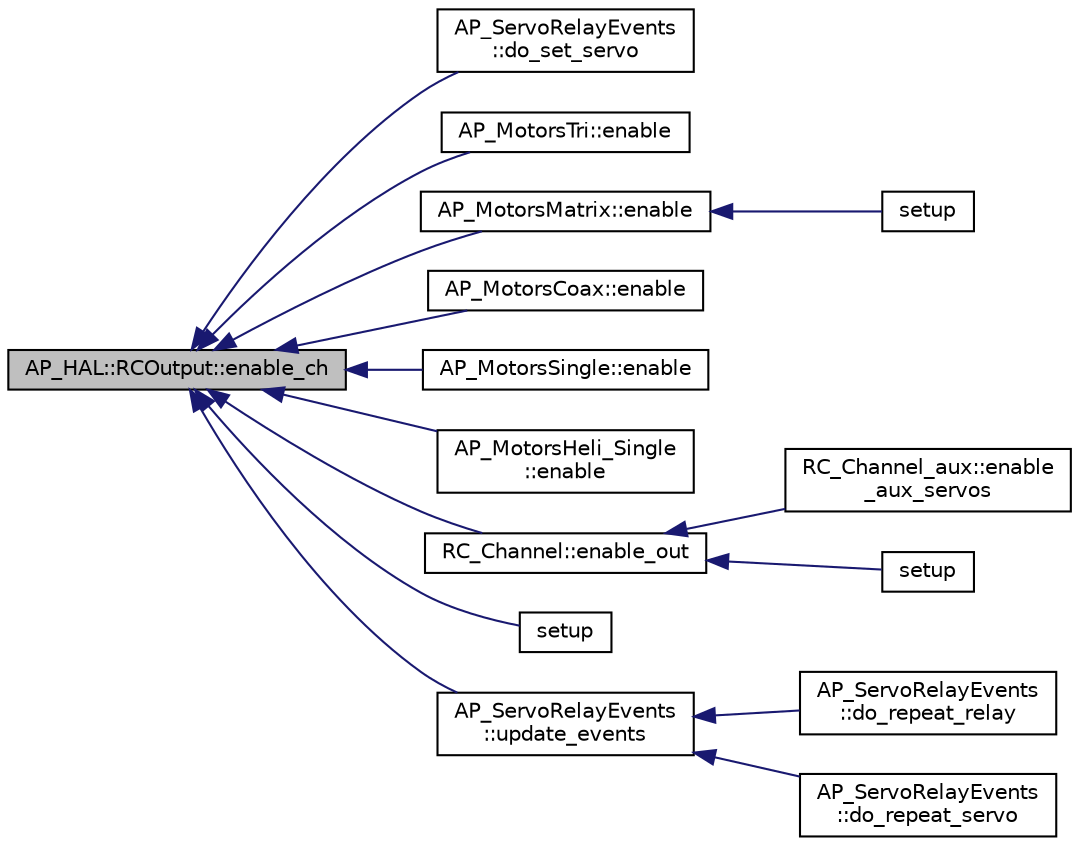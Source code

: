 digraph "AP_HAL::RCOutput::enable_ch"
{
 // INTERACTIVE_SVG=YES
  edge [fontname="Helvetica",fontsize="10",labelfontname="Helvetica",labelfontsize="10"];
  node [fontname="Helvetica",fontsize="10",shape=record];
  rankdir="LR";
  Node1 [label="AP_HAL::RCOutput::enable_ch",height=0.2,width=0.4,color="black", fillcolor="grey75", style="filled", fontcolor="black"];
  Node1 -> Node2 [dir="back",color="midnightblue",fontsize="10",style="solid",fontname="Helvetica"];
  Node2 [label="AP_ServoRelayEvents\l::do_set_servo",height=0.2,width=0.4,color="black", fillcolor="white", style="filled",URL="$classAP__ServoRelayEvents.html#a63d023c477bc71945a612d35c2242950"];
  Node1 -> Node3 [dir="back",color="midnightblue",fontsize="10",style="solid",fontname="Helvetica"];
  Node3 [label="AP_MotorsTri::enable",height=0.2,width=0.4,color="black", fillcolor="white", style="filled",URL="$classAP__MotorsTri.html#a47d592e54579b7ef9a8b887e57f0a8e9"];
  Node1 -> Node4 [dir="back",color="midnightblue",fontsize="10",style="solid",fontname="Helvetica"];
  Node4 [label="AP_MotorsMatrix::enable",height=0.2,width=0.4,color="black", fillcolor="white", style="filled",URL="$classAP__MotorsMatrix.html#a934ca726182ad47b9fa2fe78aeb076c2"];
  Node4 -> Node5 [dir="back",color="midnightblue",fontsize="10",style="solid",fontname="Helvetica"];
  Node5 [label="setup",height=0.2,width=0.4,color="black", fillcolor="white", style="filled",URL="$AP__Motors__test_8cpp.html#a4fc01d736fe50cf5b977f755b675f11d"];
  Node1 -> Node6 [dir="back",color="midnightblue",fontsize="10",style="solid",fontname="Helvetica"];
  Node6 [label="AP_MotorsCoax::enable",height=0.2,width=0.4,color="black", fillcolor="white", style="filled",URL="$classAP__MotorsCoax.html#a7fe65e911c51fc652863ac6add5e14e1"];
  Node1 -> Node7 [dir="back",color="midnightblue",fontsize="10",style="solid",fontname="Helvetica"];
  Node7 [label="AP_MotorsSingle::enable",height=0.2,width=0.4,color="black", fillcolor="white", style="filled",URL="$classAP__MotorsSingle.html#a6f680a991a165820c9d4d271e3082e0a"];
  Node1 -> Node8 [dir="back",color="midnightblue",fontsize="10",style="solid",fontname="Helvetica"];
  Node8 [label="AP_MotorsHeli_Single\l::enable",height=0.2,width=0.4,color="black", fillcolor="white", style="filled",URL="$classAP__MotorsHeli__Single.html#ada8092d601b0465739076bc03d96919e"];
  Node1 -> Node9 [dir="back",color="midnightblue",fontsize="10",style="solid",fontname="Helvetica"];
  Node9 [label="RC_Channel::enable_out",height=0.2,width=0.4,color="black", fillcolor="white", style="filled",URL="$classRC__Channel.html#a627c19bdbbf6eaaf6c8e4abfcf54ac14"];
  Node9 -> Node10 [dir="back",color="midnightblue",fontsize="10",style="solid",fontname="Helvetica"];
  Node10 [label="RC_Channel_aux::enable\l_aux_servos",height=0.2,width=0.4,color="black", fillcolor="white", style="filled",URL="$classRC__Channel__aux.html#a94bef65abca366d677d6d0a2c31af9c1",tooltip="Should be called after the the servo functions have been initialized. "];
  Node9 -> Node11 [dir="back",color="midnightblue",fontsize="10",style="solid",fontname="Helvetica"];
  Node11 [label="setup",height=0.2,width=0.4,color="black", fillcolor="white", style="filled",URL="$examples_2RC__Channel_2RC__Channel_8cpp.html#a4fc01d736fe50cf5b977f755b675f11d"];
  Node1 -> Node12 [dir="back",color="midnightblue",fontsize="10",style="solid",fontname="Helvetica"];
  Node12 [label="setup",height=0.2,width=0.4,color="black", fillcolor="white", style="filled",URL="$RCInputToRCOutput_8cpp.html#a7dfd9b79bc5a37d7df40207afbc5431f"];
  Node1 -> Node13 [dir="back",color="midnightblue",fontsize="10",style="solid",fontname="Helvetica"];
  Node13 [label="AP_ServoRelayEvents\l::update_events",height=0.2,width=0.4,color="black", fillcolor="white", style="filled",URL="$classAP__ServoRelayEvents.html#abae99d08dbec323313058baebc468f0e"];
  Node13 -> Node14 [dir="back",color="midnightblue",fontsize="10",style="solid",fontname="Helvetica"];
  Node14 [label="AP_ServoRelayEvents\l::do_repeat_relay",height=0.2,width=0.4,color="black", fillcolor="white", style="filled",URL="$classAP__ServoRelayEvents.html#a7bc553c3358ab805cc1ff315ca60ff97"];
  Node13 -> Node15 [dir="back",color="midnightblue",fontsize="10",style="solid",fontname="Helvetica"];
  Node15 [label="AP_ServoRelayEvents\l::do_repeat_servo",height=0.2,width=0.4,color="black", fillcolor="white", style="filled",URL="$classAP__ServoRelayEvents.html#af3cde3623c5f0fa9368aa46eb85f916e"];
}
